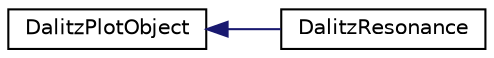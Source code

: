digraph "Graphical Class Hierarchy"
{
  edge [fontname="Helvetica",fontsize="10",labelfontname="Helvetica",labelfontsize="10"];
  node [fontname="Helvetica",fontsize="10",shape=record];
  rankdir="LR";
  Node1 [label="DalitzPlotObject",height=0.2,width=0.4,color="black", fillcolor="white", style="filled",URL="$class_dalitz_plot_object.html"];
  Node1 -> Node2 [dir="back",color="midnightblue",fontsize="10",style="solid",fontname="Helvetica"];
  Node2 [label="DalitzResonance",height=0.2,width=0.4,color="black", fillcolor="white", style="filled",URL="$class_dalitz_resonance.html"];
}
